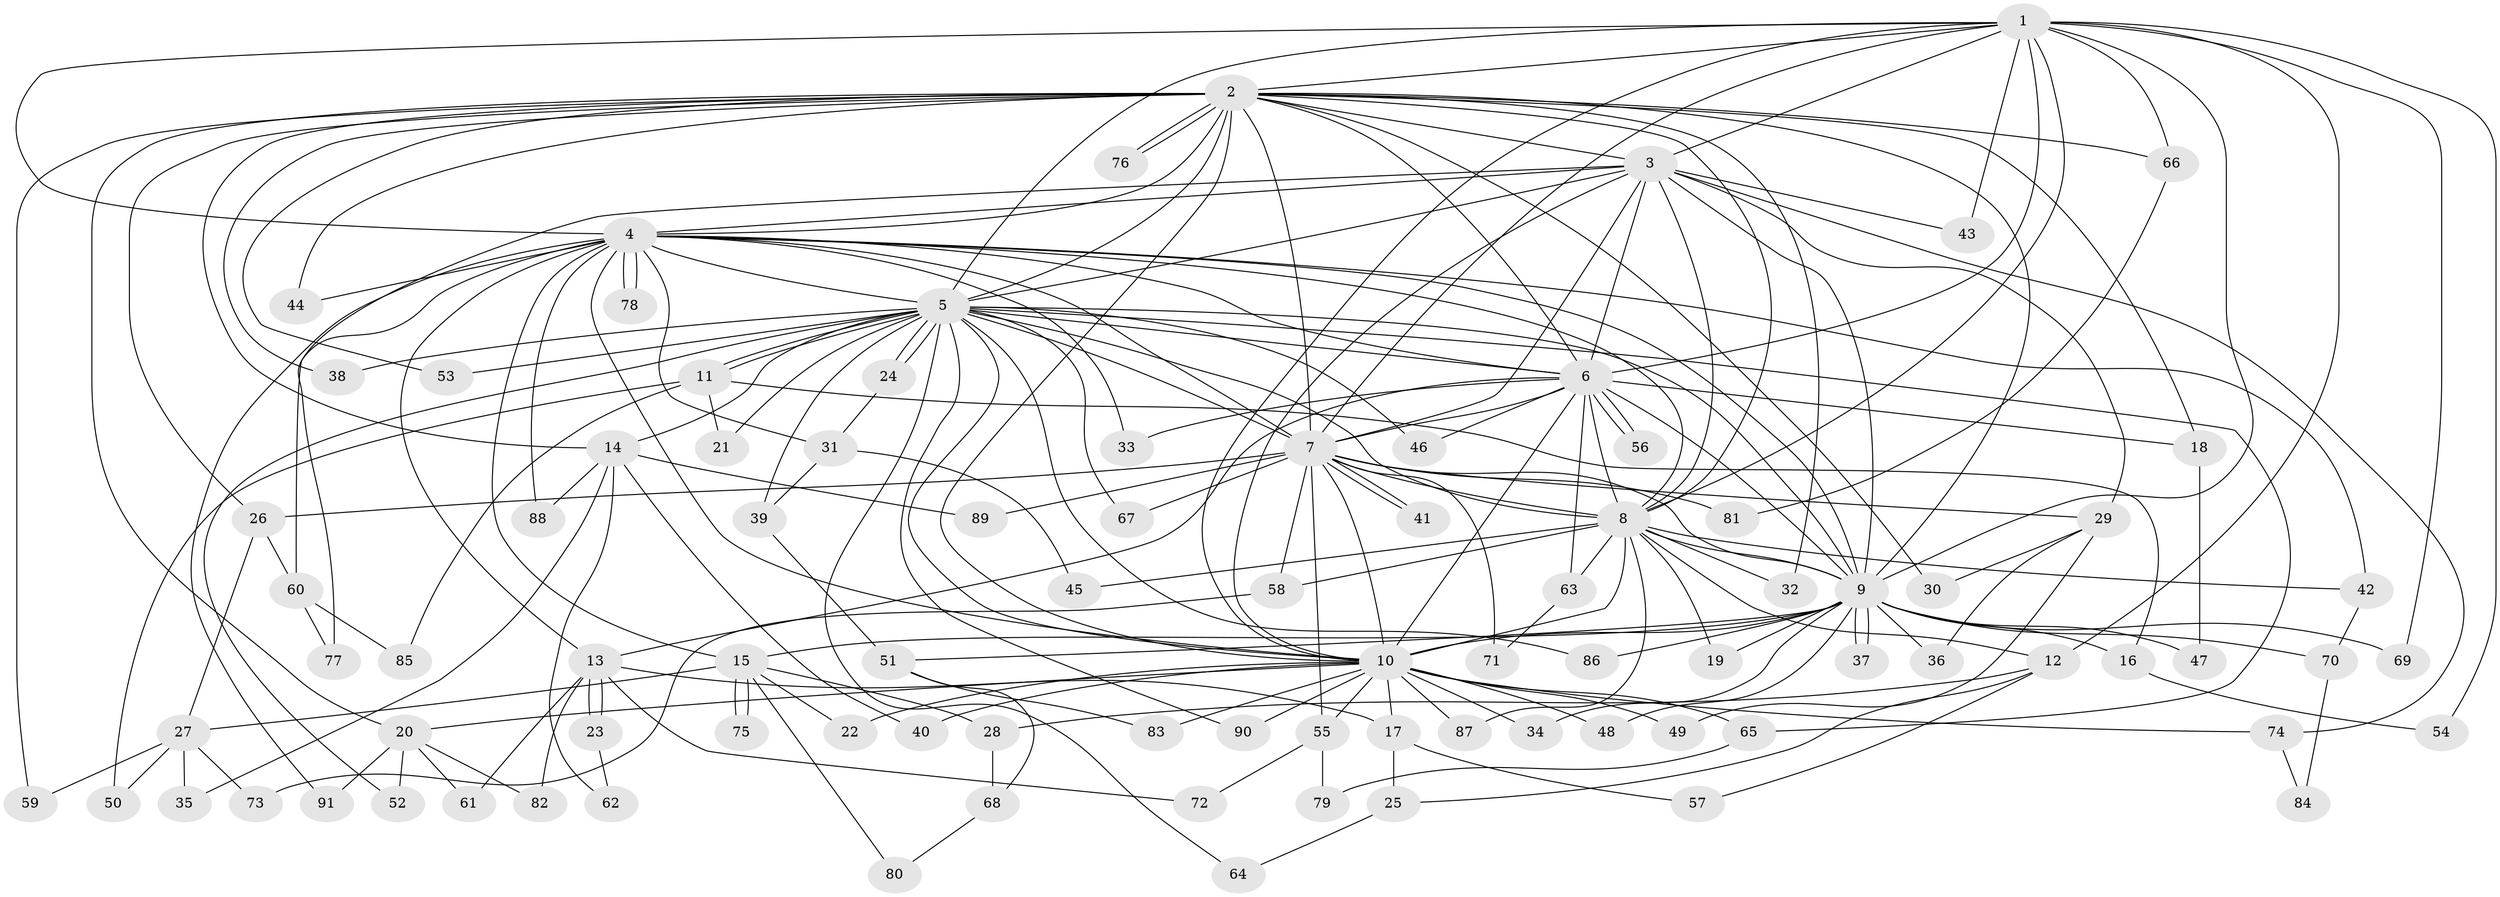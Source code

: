 // Generated by graph-tools (version 1.1) at 2025/34/03/09/25 02:34:58]
// undirected, 91 vertices, 207 edges
graph export_dot {
graph [start="1"]
  node [color=gray90,style=filled];
  1;
  2;
  3;
  4;
  5;
  6;
  7;
  8;
  9;
  10;
  11;
  12;
  13;
  14;
  15;
  16;
  17;
  18;
  19;
  20;
  21;
  22;
  23;
  24;
  25;
  26;
  27;
  28;
  29;
  30;
  31;
  32;
  33;
  34;
  35;
  36;
  37;
  38;
  39;
  40;
  41;
  42;
  43;
  44;
  45;
  46;
  47;
  48;
  49;
  50;
  51;
  52;
  53;
  54;
  55;
  56;
  57;
  58;
  59;
  60;
  61;
  62;
  63;
  64;
  65;
  66;
  67;
  68;
  69;
  70;
  71;
  72;
  73;
  74;
  75;
  76;
  77;
  78;
  79;
  80;
  81;
  82;
  83;
  84;
  85;
  86;
  87;
  88;
  89;
  90;
  91;
  1 -- 2;
  1 -- 3;
  1 -- 4;
  1 -- 5;
  1 -- 6;
  1 -- 7;
  1 -- 8;
  1 -- 9;
  1 -- 10;
  1 -- 12;
  1 -- 43;
  1 -- 54;
  1 -- 66;
  1 -- 69;
  2 -- 3;
  2 -- 4;
  2 -- 5;
  2 -- 6;
  2 -- 7;
  2 -- 8;
  2 -- 9;
  2 -- 10;
  2 -- 14;
  2 -- 18;
  2 -- 20;
  2 -- 26;
  2 -- 30;
  2 -- 32;
  2 -- 38;
  2 -- 44;
  2 -- 53;
  2 -- 59;
  2 -- 66;
  2 -- 76;
  2 -- 76;
  3 -- 4;
  3 -- 5;
  3 -- 6;
  3 -- 7;
  3 -- 8;
  3 -- 9;
  3 -- 10;
  3 -- 29;
  3 -- 43;
  3 -- 74;
  3 -- 77;
  4 -- 5;
  4 -- 6;
  4 -- 7;
  4 -- 8;
  4 -- 9;
  4 -- 10;
  4 -- 13;
  4 -- 15;
  4 -- 31;
  4 -- 33;
  4 -- 42;
  4 -- 44;
  4 -- 60;
  4 -- 78;
  4 -- 78;
  4 -- 88;
  4 -- 91;
  5 -- 6;
  5 -- 7;
  5 -- 8;
  5 -- 9;
  5 -- 10;
  5 -- 11;
  5 -- 11;
  5 -- 14;
  5 -- 21;
  5 -- 24;
  5 -- 24;
  5 -- 38;
  5 -- 39;
  5 -- 46;
  5 -- 52;
  5 -- 53;
  5 -- 64;
  5 -- 65;
  5 -- 67;
  5 -- 86;
  5 -- 90;
  6 -- 7;
  6 -- 8;
  6 -- 9;
  6 -- 10;
  6 -- 13;
  6 -- 18;
  6 -- 33;
  6 -- 46;
  6 -- 56;
  6 -- 56;
  6 -- 63;
  7 -- 8;
  7 -- 9;
  7 -- 10;
  7 -- 26;
  7 -- 29;
  7 -- 41;
  7 -- 41;
  7 -- 55;
  7 -- 58;
  7 -- 67;
  7 -- 71;
  7 -- 81;
  7 -- 89;
  8 -- 9;
  8 -- 10;
  8 -- 12;
  8 -- 19;
  8 -- 32;
  8 -- 42;
  8 -- 45;
  8 -- 58;
  8 -- 63;
  8 -- 87;
  9 -- 10;
  9 -- 15;
  9 -- 16;
  9 -- 19;
  9 -- 34;
  9 -- 36;
  9 -- 37;
  9 -- 37;
  9 -- 47;
  9 -- 48;
  9 -- 51;
  9 -- 69;
  9 -- 70;
  9 -- 86;
  10 -- 17;
  10 -- 20;
  10 -- 22;
  10 -- 34;
  10 -- 40;
  10 -- 48;
  10 -- 49;
  10 -- 55;
  10 -- 65;
  10 -- 74;
  10 -- 83;
  10 -- 87;
  10 -- 90;
  11 -- 16;
  11 -- 21;
  11 -- 50;
  11 -- 85;
  12 -- 25;
  12 -- 28;
  12 -- 57;
  13 -- 17;
  13 -- 23;
  13 -- 23;
  13 -- 61;
  13 -- 72;
  13 -- 82;
  14 -- 35;
  14 -- 40;
  14 -- 62;
  14 -- 88;
  14 -- 89;
  15 -- 22;
  15 -- 27;
  15 -- 28;
  15 -- 75;
  15 -- 75;
  15 -- 80;
  16 -- 54;
  17 -- 25;
  17 -- 57;
  18 -- 47;
  20 -- 52;
  20 -- 61;
  20 -- 82;
  20 -- 91;
  23 -- 62;
  24 -- 31;
  25 -- 64;
  26 -- 27;
  26 -- 60;
  27 -- 35;
  27 -- 50;
  27 -- 59;
  27 -- 73;
  28 -- 68;
  29 -- 30;
  29 -- 36;
  29 -- 49;
  31 -- 39;
  31 -- 45;
  39 -- 51;
  42 -- 70;
  51 -- 68;
  51 -- 83;
  55 -- 72;
  55 -- 79;
  58 -- 73;
  60 -- 77;
  60 -- 85;
  63 -- 71;
  65 -- 79;
  66 -- 81;
  68 -- 80;
  70 -- 84;
  74 -- 84;
}
